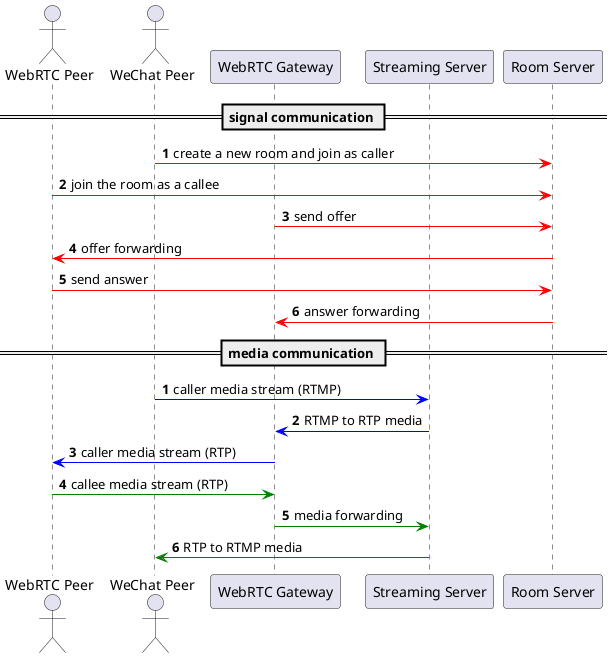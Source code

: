 @startuml

actor webrtc_peer as "WebRTC Peer"
actor wechat_peer as "WeChat Peer"
participant janus_server as "WebRTC Gateway"
participant stream_server as "Streaming Server"
participant room_server as "Room Server"

== signal communication ==

autonumber
wechat_peer -[#red]> room_server: create a new room and join as caller
webrtc_peer -[#red]> room_server: join the room as a callee
janus_server -[#red]> room_server: send offer
room_server -[#red]> webrtc_peer: offer forwarding
webrtc_peer -[#red]> room_server: send answer
room_server -[#red]> janus_server: answer forwarding

== media communication ==

autonumber
wechat_peer -[#blue]> stream_server: caller media stream (RTMP)
stream_server -[#blue]> janus_server: RTMP to RTP media
janus_server -[#blue]> webrtc_peer: caller media stream (RTP)

webrtc_peer -[#green]> janus_server: callee media stream (RTP)
janus_server -[#green]> stream_server: media forwarding
stream_server -[#green]> wechat_peer: RTP to RTMP media

@enduml
